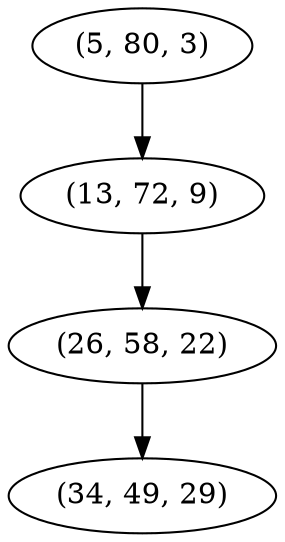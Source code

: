 digraph tree {
    "(5, 80, 3)";
    "(13, 72, 9)";
    "(26, 58, 22)";
    "(34, 49, 29)";
    "(5, 80, 3)" -> "(13, 72, 9)";
    "(13, 72, 9)" -> "(26, 58, 22)";
    "(26, 58, 22)" -> "(34, 49, 29)";
}
